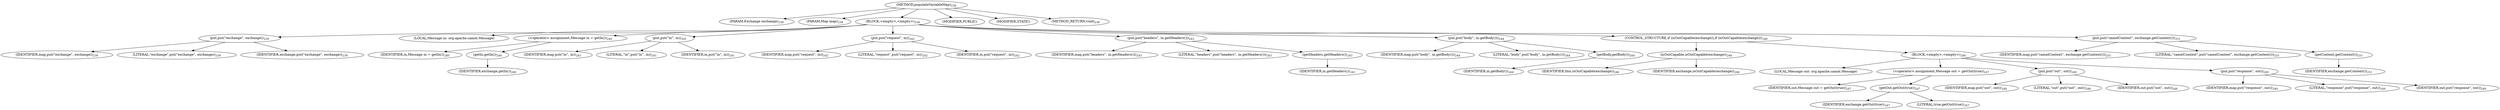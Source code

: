 digraph "populateVariableMap" {  
"407" [label = <(METHOD,populateVariableMap)<SUB>238</SUB>> ]
"408" [label = <(PARAM,Exchange exchange)<SUB>238</SUB>> ]
"409" [label = <(PARAM,Map map)<SUB>238</SUB>> ]
"410" [label = <(BLOCK,&lt;empty&gt;,&lt;empty&gt;)<SUB>238</SUB>> ]
"411" [label = <(put,put(&quot;exchange&quot;, exchange))<SUB>239</SUB>> ]
"412" [label = <(IDENTIFIER,map,put(&quot;exchange&quot;, exchange))<SUB>239</SUB>> ]
"413" [label = <(LITERAL,&quot;exchange&quot;,put(&quot;exchange&quot;, exchange))<SUB>239</SUB>> ]
"414" [label = <(IDENTIFIER,exchange,put(&quot;exchange&quot;, exchange))<SUB>239</SUB>> ]
"415" [label = <(LOCAL,Message in: org.apache.camel.Message)> ]
"416" [label = <(&lt;operator&gt;.assignment,Message in = getIn())<SUB>240</SUB>> ]
"417" [label = <(IDENTIFIER,in,Message in = getIn())<SUB>240</SUB>> ]
"418" [label = <(getIn,getIn())<SUB>240</SUB>> ]
"419" [label = <(IDENTIFIER,exchange,getIn())<SUB>240</SUB>> ]
"420" [label = <(put,put(&quot;in&quot;, in))<SUB>241</SUB>> ]
"421" [label = <(IDENTIFIER,map,put(&quot;in&quot;, in))<SUB>241</SUB>> ]
"422" [label = <(LITERAL,&quot;in&quot;,put(&quot;in&quot;, in))<SUB>241</SUB>> ]
"423" [label = <(IDENTIFIER,in,put(&quot;in&quot;, in))<SUB>241</SUB>> ]
"424" [label = <(put,put(&quot;request&quot;, in))<SUB>242</SUB>> ]
"425" [label = <(IDENTIFIER,map,put(&quot;request&quot;, in))<SUB>242</SUB>> ]
"426" [label = <(LITERAL,&quot;request&quot;,put(&quot;request&quot;, in))<SUB>242</SUB>> ]
"427" [label = <(IDENTIFIER,in,put(&quot;request&quot;, in))<SUB>242</SUB>> ]
"428" [label = <(put,put(&quot;headers&quot;, in.getHeaders()))<SUB>243</SUB>> ]
"429" [label = <(IDENTIFIER,map,put(&quot;headers&quot;, in.getHeaders()))<SUB>243</SUB>> ]
"430" [label = <(LITERAL,&quot;headers&quot;,put(&quot;headers&quot;, in.getHeaders()))<SUB>243</SUB>> ]
"431" [label = <(getHeaders,getHeaders())<SUB>243</SUB>> ]
"432" [label = <(IDENTIFIER,in,getHeaders())<SUB>243</SUB>> ]
"433" [label = <(put,put(&quot;body&quot;, in.getBody()))<SUB>244</SUB>> ]
"434" [label = <(IDENTIFIER,map,put(&quot;body&quot;, in.getBody()))<SUB>244</SUB>> ]
"435" [label = <(LITERAL,&quot;body&quot;,put(&quot;body&quot;, in.getBody()))<SUB>244</SUB>> ]
"436" [label = <(getBody,getBody())<SUB>244</SUB>> ]
"437" [label = <(IDENTIFIER,in,getBody())<SUB>244</SUB>> ]
"438" [label = <(CONTROL_STRUCTURE,if (isOutCapable(exchange)),if (isOutCapable(exchange)))<SUB>246</SUB>> ]
"439" [label = <(isOutCapable,isOutCapable(exchange))<SUB>246</SUB>> ]
"440" [label = <(IDENTIFIER,this,isOutCapable(exchange))<SUB>246</SUB>> ]
"441" [label = <(IDENTIFIER,exchange,isOutCapable(exchange))<SUB>246</SUB>> ]
"442" [label = <(BLOCK,&lt;empty&gt;,&lt;empty&gt;)<SUB>246</SUB>> ]
"443" [label = <(LOCAL,Message out: org.apache.camel.Message)> ]
"444" [label = <(&lt;operator&gt;.assignment,Message out = getOut(true))<SUB>247</SUB>> ]
"445" [label = <(IDENTIFIER,out,Message out = getOut(true))<SUB>247</SUB>> ]
"446" [label = <(getOut,getOut(true))<SUB>247</SUB>> ]
"447" [label = <(IDENTIFIER,exchange,getOut(true))<SUB>247</SUB>> ]
"448" [label = <(LITERAL,true,getOut(true))<SUB>247</SUB>> ]
"449" [label = <(put,put(&quot;out&quot;, out))<SUB>248</SUB>> ]
"450" [label = <(IDENTIFIER,map,put(&quot;out&quot;, out))<SUB>248</SUB>> ]
"451" [label = <(LITERAL,&quot;out&quot;,put(&quot;out&quot;, out))<SUB>248</SUB>> ]
"452" [label = <(IDENTIFIER,out,put(&quot;out&quot;, out))<SUB>248</SUB>> ]
"453" [label = <(put,put(&quot;response&quot;, out))<SUB>249</SUB>> ]
"454" [label = <(IDENTIFIER,map,put(&quot;response&quot;, out))<SUB>249</SUB>> ]
"455" [label = <(LITERAL,&quot;response&quot;,put(&quot;response&quot;, out))<SUB>249</SUB>> ]
"456" [label = <(IDENTIFIER,out,put(&quot;response&quot;, out))<SUB>249</SUB>> ]
"457" [label = <(put,put(&quot;camelContext&quot;, exchange.getContext()))<SUB>251</SUB>> ]
"458" [label = <(IDENTIFIER,map,put(&quot;camelContext&quot;, exchange.getContext()))<SUB>251</SUB>> ]
"459" [label = <(LITERAL,&quot;camelContext&quot;,put(&quot;camelContext&quot;, exchange.getContext()))<SUB>251</SUB>> ]
"460" [label = <(getContext,getContext())<SUB>251</SUB>> ]
"461" [label = <(IDENTIFIER,exchange,getContext())<SUB>251</SUB>> ]
"462" [label = <(MODIFIER,PUBLIC)> ]
"463" [label = <(MODIFIER,STATIC)> ]
"464" [label = <(METHOD_RETURN,void)<SUB>238</SUB>> ]
  "407" -> "408" 
  "407" -> "409" 
  "407" -> "410" 
  "407" -> "462" 
  "407" -> "463" 
  "407" -> "464" 
  "410" -> "411" 
  "410" -> "415" 
  "410" -> "416" 
  "410" -> "420" 
  "410" -> "424" 
  "410" -> "428" 
  "410" -> "433" 
  "410" -> "438" 
  "410" -> "457" 
  "411" -> "412" 
  "411" -> "413" 
  "411" -> "414" 
  "416" -> "417" 
  "416" -> "418" 
  "418" -> "419" 
  "420" -> "421" 
  "420" -> "422" 
  "420" -> "423" 
  "424" -> "425" 
  "424" -> "426" 
  "424" -> "427" 
  "428" -> "429" 
  "428" -> "430" 
  "428" -> "431" 
  "431" -> "432" 
  "433" -> "434" 
  "433" -> "435" 
  "433" -> "436" 
  "436" -> "437" 
  "438" -> "439" 
  "438" -> "442" 
  "439" -> "440" 
  "439" -> "441" 
  "442" -> "443" 
  "442" -> "444" 
  "442" -> "449" 
  "442" -> "453" 
  "444" -> "445" 
  "444" -> "446" 
  "446" -> "447" 
  "446" -> "448" 
  "449" -> "450" 
  "449" -> "451" 
  "449" -> "452" 
  "453" -> "454" 
  "453" -> "455" 
  "453" -> "456" 
  "457" -> "458" 
  "457" -> "459" 
  "457" -> "460" 
  "460" -> "461" 
}
